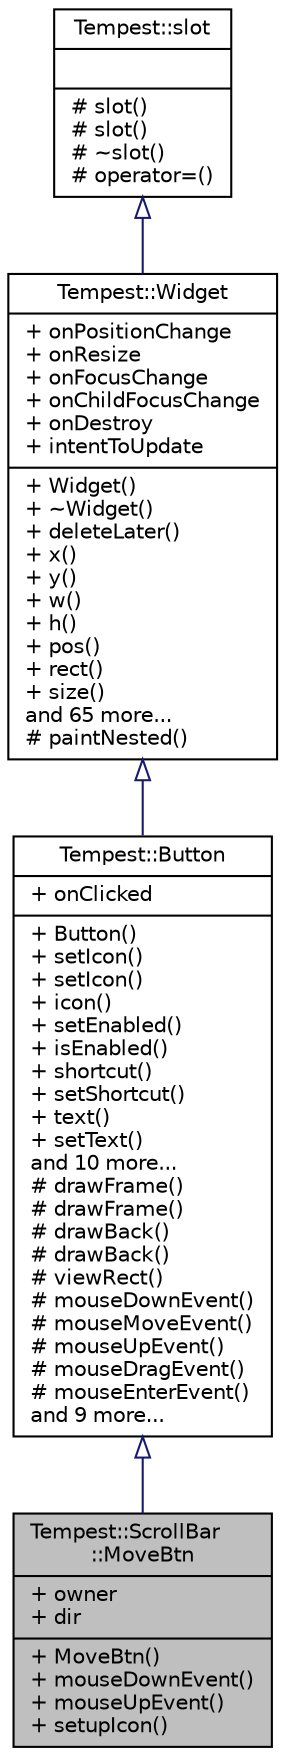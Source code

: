 digraph "Tempest::ScrollBar::MoveBtn"
{
  edge [fontname="Helvetica",fontsize="10",labelfontname="Helvetica",labelfontsize="10"];
  node [fontname="Helvetica",fontsize="10",shape=record];
  Node0 [label="{Tempest::ScrollBar\l::MoveBtn\n|+ owner\l+ dir\l|+ MoveBtn()\l+ mouseDownEvent()\l+ mouseUpEvent()\l+ setupIcon()\l}",height=0.2,width=0.4,color="black", fillcolor="grey75", style="filled", fontcolor="black"];
  Node1 -> Node0 [dir="back",color="midnightblue",fontsize="10",style="solid",arrowtail="onormal",fontname="Helvetica"];
  Node1 [label="{Tempest::Button\n|+ onClicked\l|+ Button()\l+ setIcon()\l+ setIcon()\l+ icon()\l+ setEnabled()\l+ isEnabled()\l+ shortcut()\l+ setShortcut()\l+ text()\l+ setText()\land 10 more...\l# drawFrame()\l# drawFrame()\l# drawBack()\l# drawBack()\l# viewRect()\l# mouseDownEvent()\l# mouseMoveEvent()\l# mouseUpEvent()\l# mouseDragEvent()\l# mouseEnterEvent()\land 9 more...\l}",height=0.2,width=0.4,color="black", fillcolor="white", style="filled",URL="$class_tempest_1_1_button.html"];
  Node2 -> Node1 [dir="back",color="midnightblue",fontsize="10",style="solid",arrowtail="onormal",fontname="Helvetica"];
  Node2 [label="{Tempest::Widget\n|+ onPositionChange\l+ onResize\l+ onFocusChange\l+ onChildFocusChange\l+ onDestroy\l+ intentToUpdate\l|+ Widget()\l+ ~Widget()\l+ deleteLater()\l+ x()\l+ y()\l+ w()\l+ h()\l+ pos()\l+ rect()\l+ size()\land 65 more...\l# paintNested()\l}",height=0.2,width=0.4,color="black", fillcolor="white", style="filled",URL="$class_tempest_1_1_widget.html"];
  Node3 -> Node2 [dir="back",color="midnightblue",fontsize="10",style="solid",arrowtail="onormal",fontname="Helvetica"];
  Node3 [label="{Tempest::slot\n||# slot()\l# slot()\l# ~slot()\l# operator=()\l}",height=0.2,width=0.4,color="black", fillcolor="white", style="filled",URL="$class_tempest_1_1slot.html"];
}
